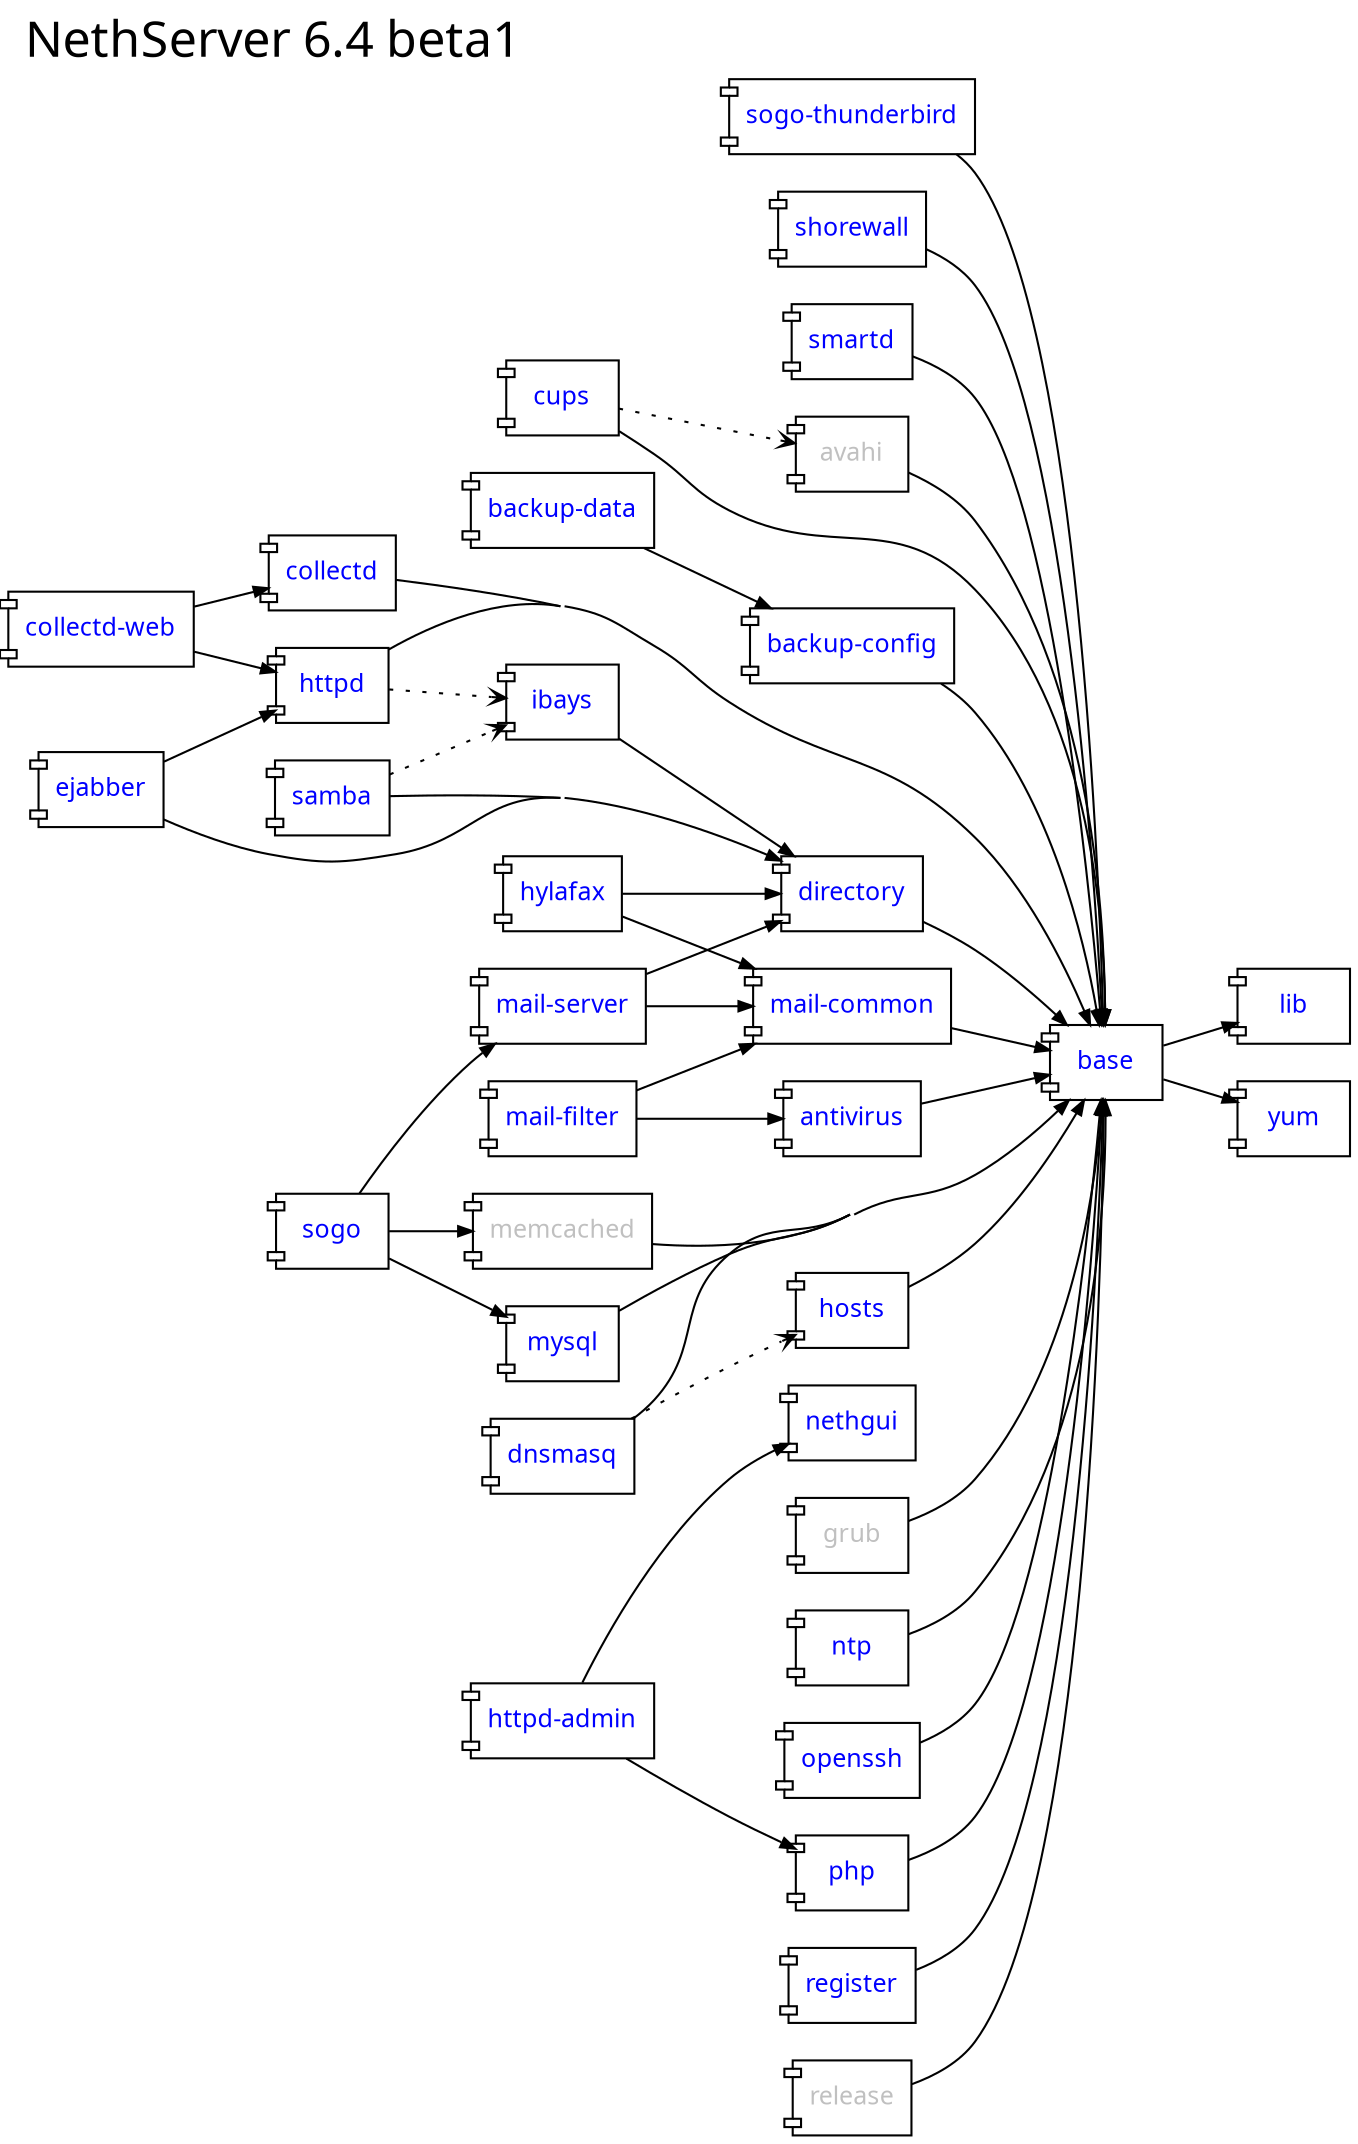 digraph "v6.4-beta1" {
	rankdir = "LR";
	compound = true;
	concentrate = true;
	label="NethServer 6.4 beta1";
	fontsize = 24.0
	labelloc = "t";
	labeljust = "l";
	fontname="sans-serif";
	

    node [shape="component",fontname="sans-serif",fontcolor=blue,fontsize=12.0];
    edge [arrowsize=0.7];

    antivirus [URL="http://dev.nethesis.it/projects/nethserver/wiki/nethserver-antivirus"];
    avahi [fontcolor=gray];
    backup_config [label="backup-config",URL="http://dev.nethesis.it/projects/nethserver/wiki/nethserver-backup"];
    backup_data [label="backup-data",URL="http://dev.nethesis.it/projects/nethserver/wiki/nethserver-backup"];   
    base [URL="http://dev.nethesis.it/projects/nethserver/wiki/nethserver-base"];
    collectd [URL="http://dev.nethesis.it/projects/nethserver/wiki/nethserver-collectd"];
    collectd_web [label="collectd-web",URL="http://dev.nethesis.it/projects/nethserver/wiki/nethserver-collectd-web"];
    cups [URL="http://dev.nethesis.it/projects/nethserver-cups/wiki/nethserver-cups"];
    directory [URL="http://dev.nethesis.it/projects/nethserver/wiki/nethserver-directory"];
    dnsmasq [URL="http://dev.nethesis.it/projects/nethserver/wiki/nethserver-dnsmasq"];
    ejabber [URL="http://dev.nethesis.it/projects/nethserver-ejabberd/wiki/nethserver-ejabberd"];
    grub [fontcolor=gray];
    hosts [URL="http://dev.nethesis.it/projects/nethserver/wiki/nethserver-hosts"];
    httpd_admin [label="httpd-admin",URL="http://dev.nethesis.it/projects/nethserver/wiki/nethserver-httpd-admin"];
    httpd [URL="http://dev.nethesis.it/projects/nethserver/wiki/nethserver-httpd"];
    hylafax [URL="http://dev.nethesis.it/projects/nethserver-hylafax/wiki/nethserver-hylafax"];
    ibays [URL="http://dev.nethesis.it/projects/nethserver/wiki/nethserver-ibays"];
    lib [URL="http://dev.nethesis.it/projects/nethserver/wiki/nethserver-lib"];
    mail_common [label="mail-common",URL="http://dev.nethesis.it/projects/nethserver/wiki/nethserver-mail-common"];
    mail_filter [label="mail-filter",URL="http://dev.nethesis.it/projects/nethserver/wiki/nethserver-mail-filter"];
    mail_server [label="mail-server",URL="http://dev.nethesis.it/projects/nethserver/wiki/nethserver-mail-server"];
    memcached [fontcolor=gray];
    mysql [URL="http://dev.nethesis.it/projects/nethserver/wiki/nethserver-mysql"];
    nethgui [URL="http://dev.nethesis.it/projects/nethgui"];
    ntp [URL="http://dev.nethesis.it/projects/nethserver/wiki/nethserver-ntp"];
    openssh [URL="http://dev.nethesis.it/projects/nethserver/wiki/nethserver-openssh"];
    php [URL="http://dev.nethesis.it/projects/nethserver/wiki/nethserver-php"];
    register [URL="http://dev.nethesis.it/projects/nethserver/wiki/nethserver-register"];
    release [fontcolor=gray];
    samba [URL="http://dev.nethesis.it/projects/nethserver/wiki/nethserver-samba"];
    sogo [URL="https://dev.nethesis.it/projects/nethserver/wiki/nethserver-sogo"];
    sogo_thunderbird [label="sogo-thunderbird",URL="https://dev.nethesis.it/projects/nethserver/wiki/nethserver-sogo-thunderbird"];
    shorewall [URL="https://dev.nethesis.it/projects/nethserver/wiki/nethserver-shorewall"];        
    smartd [URL="https://dev.nethesis.it/projects/nethserver/wiki/nethserver-smartd"];    
    yum [URL="http://dev.nethesis.it/projects/nethserver/wiki/nethserver-yum"];
		       
    base -> lib
    openssh -> base
    directory -> base
    samba -> directory
    ibays -> directory
    httpd -> base
    httpd -> ibays [style=dotted,arrowhead=vee];
    dnsmasq -> hosts [style=dotted,arrowhead=vee];
    dnsmasq -> base
    hosts -> base
    httpd_admin -> php
    httpd_admin -> nethgui
    samba -> ibays [style=dotted,arrowhead=vee];
    base -> yum
    ntp -> base
    php -> base
    mail_server -> directory
    mail_server -> mail_common
    mail_filter -> mail_common
    mail_filter -> antivirus
    mail_common -> base
    antivirus -> base
    release -> base
    grub -> base
    cups -> base
    avahi -> base
    cups -> avahi [style=dotted,arrowhead=vee];
    ejabber -> directory
    ejabber -> httpd
    mysql -> base
    hylafax -> directory
    hylafax -> mail_common
    sogo -> memcached
    sogo -> mail_server
    sogo -> mysql
    sogo_thunderbird -> base
    memcached -> base
    collectd -> base
    collectd_web -> collectd
    collectd_web -> httpd
    backup_config -> base
    backup_data -> backup_config
    register -> base
    smartd -> base
    shorewall -> base

}
